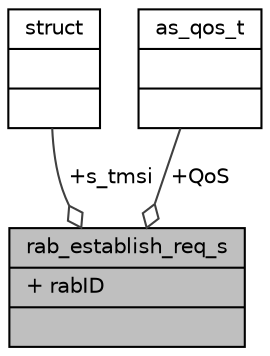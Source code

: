 digraph "rab_establish_req_s"
{
 // LATEX_PDF_SIZE
  edge [fontname="Helvetica",fontsize="10",labelfontname="Helvetica",labelfontsize="10"];
  node [fontname="Helvetica",fontsize="10",shape=record];
  Node1 [label="{rab_establish_req_s\n|+ rabID\l|}",height=0.2,width=0.4,color="black", fillcolor="grey75", style="filled", fontcolor="black",tooltip=" "];
  Node2 -> Node1 [color="grey25",fontsize="10",style="solid",label=" +s_tmsi" ,arrowhead="odiamond",fontname="Helvetica"];
  Node2 [label="{struct\n||}",height=0.2,width=0.4,color="black", fillcolor="white", style="filled",URL="$structstruct.html",tooltip="holds vehicle id and initial pointer to the head of the linked list in hastable"];
  Node3 -> Node1 [color="grey25",fontsize="10",style="solid",label=" +QoS" ,arrowhead="odiamond",fontname="Helvetica"];
  Node3 [label="{as_qos_t\n||}",height=0.2,width=0.4,color="black", fillcolor="white", style="filled",URL="$structas__qos__t.html",tooltip=" "];
}
